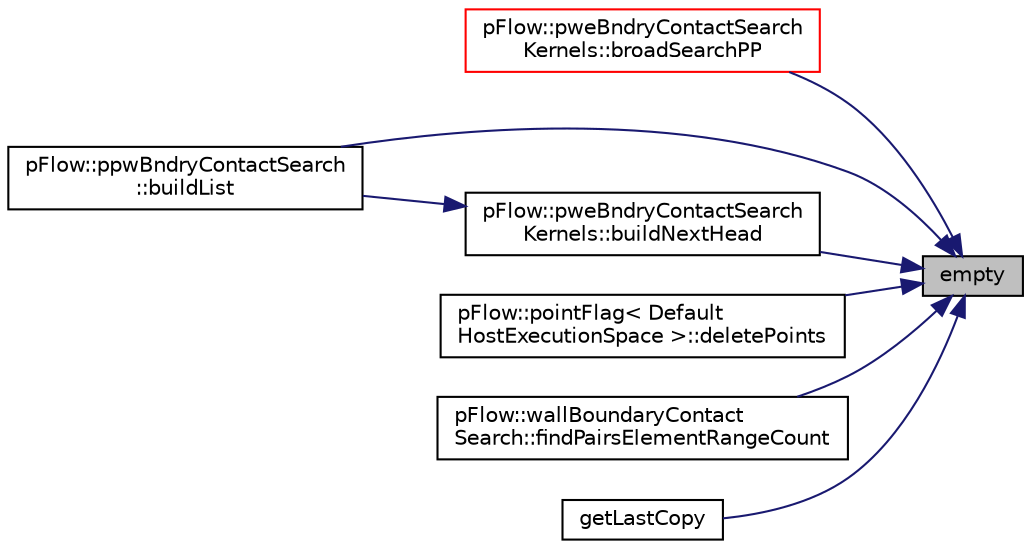 digraph "empty"
{
 // LATEX_PDF_SIZE
  edge [fontname="Helvetica",fontsize="10",labelfontname="Helvetica",labelfontsize="10"];
  node [fontname="Helvetica",fontsize="10",shape=record];
  rankdir="RL";
  Node1 [label="empty",height=0.2,width=0.4,color="black", fillcolor="grey75", style="filled", fontcolor="black",tooltip=" "];
  Node1 -> Node2 [dir="back",color="midnightblue",fontsize="10",style="solid",fontname="Helvetica"];
  Node2 [label="pFlow::pweBndryContactSearch\lKernels::broadSearchPP",height=0.2,width=0.4,color="red", fillcolor="white", style="filled",URL="$namespacepFlow_1_1pweBndryContactSearchKernels.html#a068eb715735b6917ca9677c72899d182",tooltip=" "];
  Node1 -> Node4 [dir="back",color="midnightblue",fontsize="10",style="solid",fontname="Helvetica"];
  Node4 [label="pFlow::ppwBndryContactSearch\l::buildList",height=0.2,width=0.4,color="black", fillcolor="white", style="filled",URL="$classpFlow_1_1ppwBndryContactSearch.html#a6bc8b87d7b6f1107c9a6a8e1144c5d57",tooltip=" "];
  Node1 -> Node5 [dir="back",color="midnightblue",fontsize="10",style="solid",fontname="Helvetica"];
  Node5 [label="pFlow::pweBndryContactSearch\lKernels::buildNextHead",height=0.2,width=0.4,color="black", fillcolor="white", style="filled",URL="$namespacepFlow_1_1pweBndryContactSearchKernels.html#a4c6af89412ee80a1b3e4ef8f2d786d5b",tooltip=" "];
  Node5 -> Node4 [dir="back",color="midnightblue",fontsize="10",style="solid",fontname="Helvetica"];
  Node1 -> Node6 [dir="back",color="midnightblue",fontsize="10",style="solid",fontname="Helvetica"];
  Node6 [label="pFlow::pointFlag\< Default\lHostExecutionSpace \>::deletePoints",height=0.2,width=0.4,color="black", fillcolor="white", style="filled",URL="$classpFlow_1_1pointFlag.html#ad47bdecff66912192a37821c6b1d5977",tooltip=" "];
  Node1 -> Node7 [dir="back",color="midnightblue",fontsize="10",style="solid",fontname="Helvetica"];
  Node7 [label="pFlow::wallBoundaryContact\lSearch::findPairsElementRangeCount",height=0.2,width=0.4,color="black", fillcolor="white", style="filled",URL="$classpFlow_1_1wallBoundaryContactSearch.html#a6615ffc9d032f50cd53c04be56daaf91",tooltip=" "];
  Node1 -> Node8 [dir="back",color="midnightblue",fontsize="10",style="solid",fontname="Helvetica"];
  Node8 [label="getLastCopy",height=0.2,width=0.4,color="black", fillcolor="white", style="filled",URL="$classpFlow_1_1scatteredFieldAccess.html#a84764245855696a79b4945cbc84ddca5",tooltip=" "];
}
